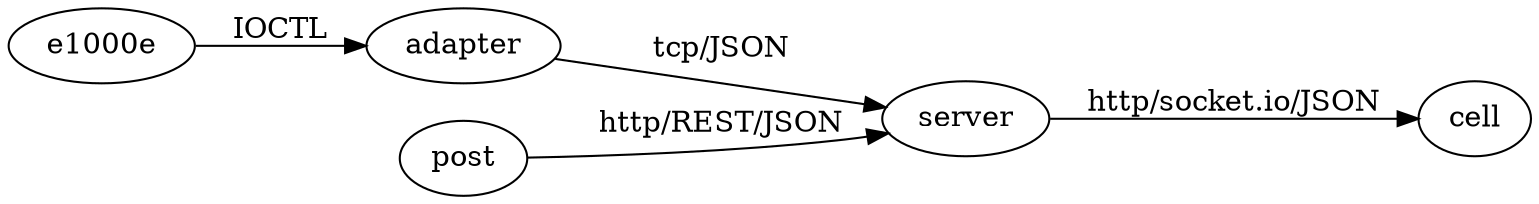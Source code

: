 digraph G {
    rankdir=LR

    e1000e -> adapter [label="IOCTL"]
    adapter -> server [label="tcp/JSON"]
    server -> cell [label="http/socket.io/JSON"]
    post -> server [label="http/REST/JSON"]
}
